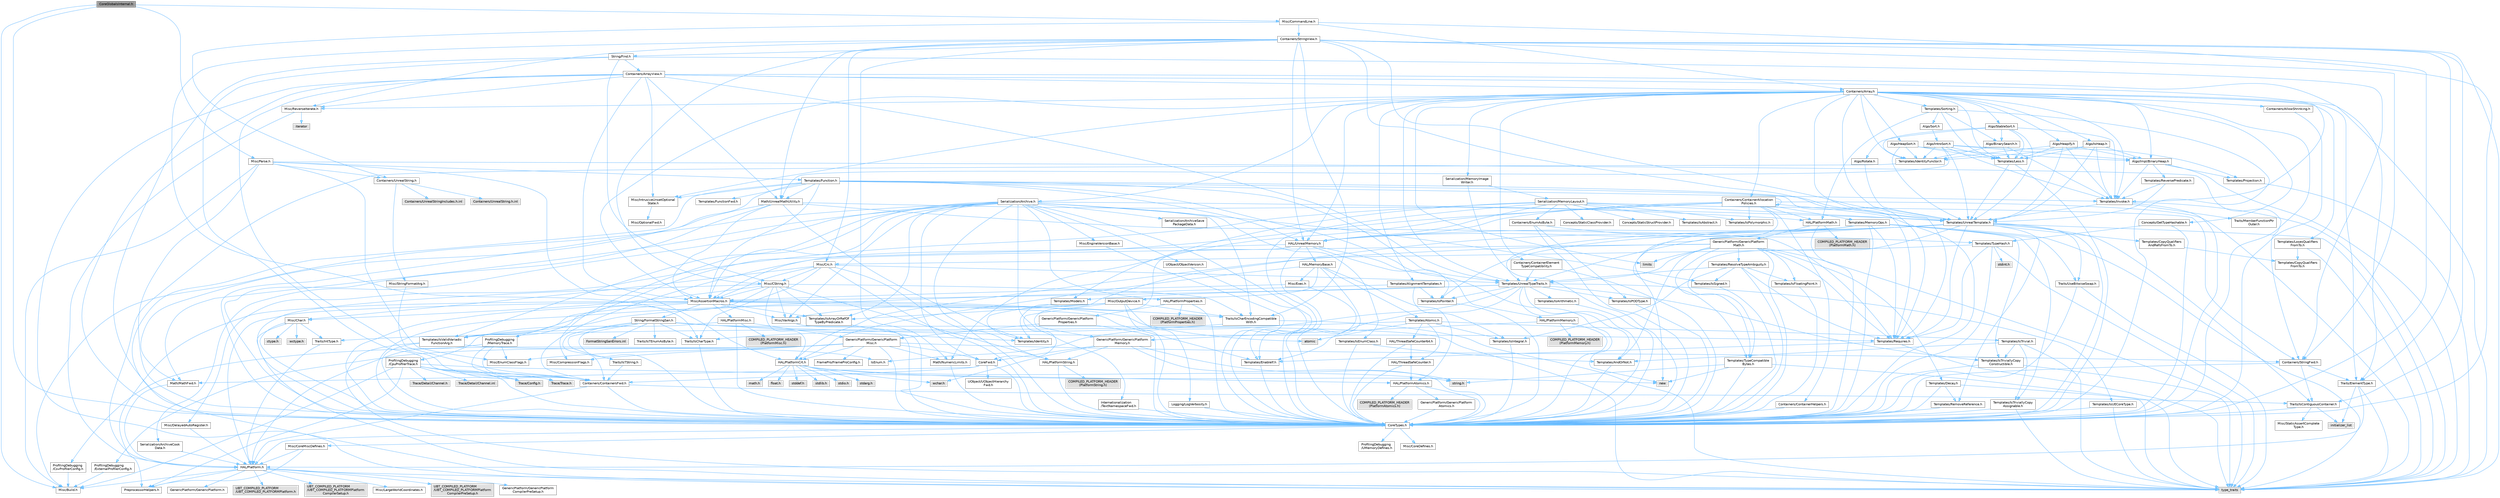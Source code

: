 digraph "CoreGlobalsInternal.h"
{
 // INTERACTIVE_SVG=YES
 // LATEX_PDF_SIZE
  bgcolor="transparent";
  edge [fontname=Helvetica,fontsize=10,labelfontname=Helvetica,labelfontsize=10];
  node [fontname=Helvetica,fontsize=10,shape=box,height=0.2,width=0.4];
  Node1 [id="Node000001",label="CoreGlobalsInternal.h",height=0.2,width=0.4,color="gray40", fillcolor="grey60", style="filled", fontcolor="black",tooltip=" "];
  Node1 -> Node2 [id="edge1_Node000001_Node000002",color="steelblue1",style="solid",tooltip=" "];
  Node2 [id="Node000002",label="CoreTypes.h",height=0.2,width=0.4,color="grey40", fillcolor="white", style="filled",URL="$dc/dec/CoreTypes_8h.html",tooltip=" "];
  Node2 -> Node3 [id="edge2_Node000002_Node000003",color="steelblue1",style="solid",tooltip=" "];
  Node3 [id="Node000003",label="HAL/Platform.h",height=0.2,width=0.4,color="grey40", fillcolor="white", style="filled",URL="$d9/dd0/Platform_8h.html",tooltip=" "];
  Node3 -> Node4 [id="edge3_Node000003_Node000004",color="steelblue1",style="solid",tooltip=" "];
  Node4 [id="Node000004",label="Misc/Build.h",height=0.2,width=0.4,color="grey40", fillcolor="white", style="filled",URL="$d3/dbb/Build_8h.html",tooltip=" "];
  Node3 -> Node5 [id="edge4_Node000003_Node000005",color="steelblue1",style="solid",tooltip=" "];
  Node5 [id="Node000005",label="Misc/LargeWorldCoordinates.h",height=0.2,width=0.4,color="grey40", fillcolor="white", style="filled",URL="$d2/dcb/LargeWorldCoordinates_8h.html",tooltip=" "];
  Node3 -> Node6 [id="edge5_Node000003_Node000006",color="steelblue1",style="solid",tooltip=" "];
  Node6 [id="Node000006",label="type_traits",height=0.2,width=0.4,color="grey60", fillcolor="#E0E0E0", style="filled",tooltip=" "];
  Node3 -> Node7 [id="edge6_Node000003_Node000007",color="steelblue1",style="solid",tooltip=" "];
  Node7 [id="Node000007",label="PreprocessorHelpers.h",height=0.2,width=0.4,color="grey40", fillcolor="white", style="filled",URL="$db/ddb/PreprocessorHelpers_8h.html",tooltip=" "];
  Node3 -> Node8 [id="edge7_Node000003_Node000008",color="steelblue1",style="solid",tooltip=" "];
  Node8 [id="Node000008",label="UBT_COMPILED_PLATFORM\l/UBT_COMPILED_PLATFORMPlatform\lCompilerPreSetup.h",height=0.2,width=0.4,color="grey60", fillcolor="#E0E0E0", style="filled",tooltip=" "];
  Node3 -> Node9 [id="edge8_Node000003_Node000009",color="steelblue1",style="solid",tooltip=" "];
  Node9 [id="Node000009",label="GenericPlatform/GenericPlatform\lCompilerPreSetup.h",height=0.2,width=0.4,color="grey40", fillcolor="white", style="filled",URL="$d9/dc8/GenericPlatformCompilerPreSetup_8h.html",tooltip=" "];
  Node3 -> Node10 [id="edge9_Node000003_Node000010",color="steelblue1",style="solid",tooltip=" "];
  Node10 [id="Node000010",label="GenericPlatform/GenericPlatform.h",height=0.2,width=0.4,color="grey40", fillcolor="white", style="filled",URL="$d6/d84/GenericPlatform_8h.html",tooltip=" "];
  Node3 -> Node11 [id="edge10_Node000003_Node000011",color="steelblue1",style="solid",tooltip=" "];
  Node11 [id="Node000011",label="UBT_COMPILED_PLATFORM\l/UBT_COMPILED_PLATFORMPlatform.h",height=0.2,width=0.4,color="grey60", fillcolor="#E0E0E0", style="filled",tooltip=" "];
  Node3 -> Node12 [id="edge11_Node000003_Node000012",color="steelblue1",style="solid",tooltip=" "];
  Node12 [id="Node000012",label="UBT_COMPILED_PLATFORM\l/UBT_COMPILED_PLATFORMPlatform\lCompilerSetup.h",height=0.2,width=0.4,color="grey60", fillcolor="#E0E0E0", style="filled",tooltip=" "];
  Node2 -> Node13 [id="edge12_Node000002_Node000013",color="steelblue1",style="solid",tooltip=" "];
  Node13 [id="Node000013",label="ProfilingDebugging\l/UMemoryDefines.h",height=0.2,width=0.4,color="grey40", fillcolor="white", style="filled",URL="$d2/da2/UMemoryDefines_8h.html",tooltip=" "];
  Node2 -> Node14 [id="edge13_Node000002_Node000014",color="steelblue1",style="solid",tooltip=" "];
  Node14 [id="Node000014",label="Misc/CoreMiscDefines.h",height=0.2,width=0.4,color="grey40", fillcolor="white", style="filled",URL="$da/d38/CoreMiscDefines_8h.html",tooltip=" "];
  Node14 -> Node3 [id="edge14_Node000014_Node000003",color="steelblue1",style="solid",tooltip=" "];
  Node14 -> Node7 [id="edge15_Node000014_Node000007",color="steelblue1",style="solid",tooltip=" "];
  Node2 -> Node15 [id="edge16_Node000002_Node000015",color="steelblue1",style="solid",tooltip=" "];
  Node15 [id="Node000015",label="Misc/CoreDefines.h",height=0.2,width=0.4,color="grey40", fillcolor="white", style="filled",URL="$d3/dd2/CoreDefines_8h.html",tooltip=" "];
  Node1 -> Node4 [id="edge17_Node000001_Node000004",color="steelblue1",style="solid",tooltip=" "];
  Node1 -> Node16 [id="edge18_Node000001_Node000016",color="steelblue1",style="solid",tooltip=" "];
  Node16 [id="Node000016",label="Misc/Parse.h",height=0.2,width=0.4,color="grey40", fillcolor="white", style="filled",URL="$dc/d71/Parse_8h.html",tooltip=" "];
  Node16 -> Node17 [id="edge19_Node000016_Node000017",color="steelblue1",style="solid",tooltip=" "];
  Node17 [id="Node000017",label="Containers/StringFwd.h",height=0.2,width=0.4,color="grey40", fillcolor="white", style="filled",URL="$df/d37/StringFwd_8h.html",tooltip=" "];
  Node17 -> Node2 [id="edge20_Node000017_Node000002",color="steelblue1",style="solid",tooltip=" "];
  Node17 -> Node18 [id="edge21_Node000017_Node000018",color="steelblue1",style="solid",tooltip=" "];
  Node18 [id="Node000018",label="Traits/ElementType.h",height=0.2,width=0.4,color="grey40", fillcolor="white", style="filled",URL="$d5/d4f/ElementType_8h.html",tooltip=" "];
  Node18 -> Node3 [id="edge22_Node000018_Node000003",color="steelblue1",style="solid",tooltip=" "];
  Node18 -> Node19 [id="edge23_Node000018_Node000019",color="steelblue1",style="solid",tooltip=" "];
  Node19 [id="Node000019",label="initializer_list",height=0.2,width=0.4,color="grey60", fillcolor="#E0E0E0", style="filled",tooltip=" "];
  Node18 -> Node6 [id="edge24_Node000018_Node000006",color="steelblue1",style="solid",tooltip=" "];
  Node17 -> Node20 [id="edge25_Node000017_Node000020",color="steelblue1",style="solid",tooltip=" "];
  Node20 [id="Node000020",label="Traits/IsContiguousContainer.h",height=0.2,width=0.4,color="grey40", fillcolor="white", style="filled",URL="$d5/d3c/IsContiguousContainer_8h.html",tooltip=" "];
  Node20 -> Node2 [id="edge26_Node000020_Node000002",color="steelblue1",style="solid",tooltip=" "];
  Node20 -> Node21 [id="edge27_Node000020_Node000021",color="steelblue1",style="solid",tooltip=" "];
  Node21 [id="Node000021",label="Misc/StaticAssertComplete\lType.h",height=0.2,width=0.4,color="grey40", fillcolor="white", style="filled",URL="$d5/d4e/StaticAssertCompleteType_8h.html",tooltip=" "];
  Node20 -> Node19 [id="edge28_Node000020_Node000019",color="steelblue1",style="solid",tooltip=" "];
  Node16 -> Node22 [id="edge29_Node000016_Node000022",color="steelblue1",style="solid",tooltip=" "];
  Node22 [id="Node000022",label="Containers/UnrealString.h",height=0.2,width=0.4,color="grey40", fillcolor="white", style="filled",URL="$d5/dba/UnrealString_8h.html",tooltip=" "];
  Node22 -> Node23 [id="edge30_Node000022_Node000023",color="steelblue1",style="solid",tooltip=" "];
  Node23 [id="Node000023",label="Containers/UnrealStringIncludes.h.inl",height=0.2,width=0.4,color="grey60", fillcolor="#E0E0E0", style="filled",tooltip=" "];
  Node22 -> Node24 [id="edge31_Node000022_Node000024",color="steelblue1",style="solid",tooltip=" "];
  Node24 [id="Node000024",label="Containers/UnrealString.h.inl",height=0.2,width=0.4,color="grey60", fillcolor="#E0E0E0", style="filled",tooltip=" "];
  Node22 -> Node25 [id="edge32_Node000022_Node000025",color="steelblue1",style="solid",tooltip=" "];
  Node25 [id="Node000025",label="Misc/StringFormatArg.h",height=0.2,width=0.4,color="grey40", fillcolor="white", style="filled",URL="$d2/d16/StringFormatArg_8h.html",tooltip=" "];
  Node25 -> Node26 [id="edge33_Node000025_Node000026",color="steelblue1",style="solid",tooltip=" "];
  Node26 [id="Node000026",label="Containers/ContainersFwd.h",height=0.2,width=0.4,color="grey40", fillcolor="white", style="filled",URL="$d4/d0a/ContainersFwd_8h.html",tooltip=" "];
  Node26 -> Node3 [id="edge34_Node000026_Node000003",color="steelblue1",style="solid",tooltip=" "];
  Node26 -> Node2 [id="edge35_Node000026_Node000002",color="steelblue1",style="solid",tooltip=" "];
  Node26 -> Node20 [id="edge36_Node000026_Node000020",color="steelblue1",style="solid",tooltip=" "];
  Node16 -> Node2 [id="edge37_Node000016_Node000002",color="steelblue1",style="solid",tooltip=" "];
  Node16 -> Node27 [id="edge38_Node000016_Node000027",color="steelblue1",style="solid",tooltip=" "];
  Node27 [id="Node000027",label="HAL/PlatformCrt.h",height=0.2,width=0.4,color="grey40", fillcolor="white", style="filled",URL="$d8/d75/PlatformCrt_8h.html",tooltip=" "];
  Node27 -> Node28 [id="edge39_Node000027_Node000028",color="steelblue1",style="solid",tooltip=" "];
  Node28 [id="Node000028",label="new",height=0.2,width=0.4,color="grey60", fillcolor="#E0E0E0", style="filled",tooltip=" "];
  Node27 -> Node29 [id="edge40_Node000027_Node000029",color="steelblue1",style="solid",tooltip=" "];
  Node29 [id="Node000029",label="wchar.h",height=0.2,width=0.4,color="grey60", fillcolor="#E0E0E0", style="filled",tooltip=" "];
  Node27 -> Node30 [id="edge41_Node000027_Node000030",color="steelblue1",style="solid",tooltip=" "];
  Node30 [id="Node000030",label="stddef.h",height=0.2,width=0.4,color="grey60", fillcolor="#E0E0E0", style="filled",tooltip=" "];
  Node27 -> Node31 [id="edge42_Node000027_Node000031",color="steelblue1",style="solid",tooltip=" "];
  Node31 [id="Node000031",label="stdlib.h",height=0.2,width=0.4,color="grey60", fillcolor="#E0E0E0", style="filled",tooltip=" "];
  Node27 -> Node32 [id="edge43_Node000027_Node000032",color="steelblue1",style="solid",tooltip=" "];
  Node32 [id="Node000032",label="stdio.h",height=0.2,width=0.4,color="grey60", fillcolor="#E0E0E0", style="filled",tooltip=" "];
  Node27 -> Node33 [id="edge44_Node000027_Node000033",color="steelblue1",style="solid",tooltip=" "];
  Node33 [id="Node000033",label="stdarg.h",height=0.2,width=0.4,color="grey60", fillcolor="#E0E0E0", style="filled",tooltip=" "];
  Node27 -> Node34 [id="edge45_Node000027_Node000034",color="steelblue1",style="solid",tooltip=" "];
  Node34 [id="Node000034",label="math.h",height=0.2,width=0.4,color="grey60", fillcolor="#E0E0E0", style="filled",tooltip=" "];
  Node27 -> Node35 [id="edge46_Node000027_Node000035",color="steelblue1",style="solid",tooltip=" "];
  Node35 [id="Node000035",label="float.h",height=0.2,width=0.4,color="grey60", fillcolor="#E0E0E0", style="filled",tooltip=" "];
  Node27 -> Node36 [id="edge47_Node000027_Node000036",color="steelblue1",style="solid",tooltip=" "];
  Node36 [id="Node000036",label="string.h",height=0.2,width=0.4,color="grey60", fillcolor="#E0E0E0", style="filled",tooltip=" "];
  Node16 -> Node4 [id="edge48_Node000016_Node000004",color="steelblue1",style="solid",tooltip=" "];
  Node16 -> Node37 [id="edge49_Node000016_Node000037",color="steelblue1",style="solid",tooltip=" "];
  Node37 [id="Node000037",label="Misc/EnumClassFlags.h",height=0.2,width=0.4,color="grey40", fillcolor="white", style="filled",URL="$d8/de7/EnumClassFlags_8h.html",tooltip=" "];
  Node16 -> Node38 [id="edge50_Node000016_Node000038",color="steelblue1",style="solid",tooltip=" "];
  Node38 [id="Node000038",label="Templates/Function.h",height=0.2,width=0.4,color="grey40", fillcolor="white", style="filled",URL="$df/df5/Function_8h.html",tooltip=" "];
  Node38 -> Node2 [id="edge51_Node000038_Node000002",color="steelblue1",style="solid",tooltip=" "];
  Node38 -> Node39 [id="edge52_Node000038_Node000039",color="steelblue1",style="solid",tooltip=" "];
  Node39 [id="Node000039",label="Misc/AssertionMacros.h",height=0.2,width=0.4,color="grey40", fillcolor="white", style="filled",URL="$d0/dfa/AssertionMacros_8h.html",tooltip=" "];
  Node39 -> Node2 [id="edge53_Node000039_Node000002",color="steelblue1",style="solid",tooltip=" "];
  Node39 -> Node3 [id="edge54_Node000039_Node000003",color="steelblue1",style="solid",tooltip=" "];
  Node39 -> Node40 [id="edge55_Node000039_Node000040",color="steelblue1",style="solid",tooltip=" "];
  Node40 [id="Node000040",label="HAL/PlatformMisc.h",height=0.2,width=0.4,color="grey40", fillcolor="white", style="filled",URL="$d0/df5/PlatformMisc_8h.html",tooltip=" "];
  Node40 -> Node2 [id="edge56_Node000040_Node000002",color="steelblue1",style="solid",tooltip=" "];
  Node40 -> Node41 [id="edge57_Node000040_Node000041",color="steelblue1",style="solid",tooltip=" "];
  Node41 [id="Node000041",label="GenericPlatform/GenericPlatform\lMisc.h",height=0.2,width=0.4,color="grey40", fillcolor="white", style="filled",URL="$db/d9a/GenericPlatformMisc_8h.html",tooltip=" "];
  Node41 -> Node17 [id="edge58_Node000041_Node000017",color="steelblue1",style="solid",tooltip=" "];
  Node41 -> Node42 [id="edge59_Node000041_Node000042",color="steelblue1",style="solid",tooltip=" "];
  Node42 [id="Node000042",label="CoreFwd.h",height=0.2,width=0.4,color="grey40", fillcolor="white", style="filled",URL="$d1/d1e/CoreFwd_8h.html",tooltip=" "];
  Node42 -> Node2 [id="edge60_Node000042_Node000002",color="steelblue1",style="solid",tooltip=" "];
  Node42 -> Node26 [id="edge61_Node000042_Node000026",color="steelblue1",style="solid",tooltip=" "];
  Node42 -> Node43 [id="edge62_Node000042_Node000043",color="steelblue1",style="solid",tooltip=" "];
  Node43 [id="Node000043",label="Math/MathFwd.h",height=0.2,width=0.4,color="grey40", fillcolor="white", style="filled",URL="$d2/d10/MathFwd_8h.html",tooltip=" "];
  Node43 -> Node3 [id="edge63_Node000043_Node000003",color="steelblue1",style="solid",tooltip=" "];
  Node42 -> Node44 [id="edge64_Node000042_Node000044",color="steelblue1",style="solid",tooltip=" "];
  Node44 [id="Node000044",label="UObject/UObjectHierarchy\lFwd.h",height=0.2,width=0.4,color="grey40", fillcolor="white", style="filled",URL="$d3/d13/UObjectHierarchyFwd_8h.html",tooltip=" "];
  Node41 -> Node2 [id="edge65_Node000041_Node000002",color="steelblue1",style="solid",tooltip=" "];
  Node41 -> Node45 [id="edge66_Node000041_Node000045",color="steelblue1",style="solid",tooltip=" "];
  Node45 [id="Node000045",label="FramePro/FrameProConfig.h",height=0.2,width=0.4,color="grey40", fillcolor="white", style="filled",URL="$d7/d90/FrameProConfig_8h.html",tooltip=" "];
  Node41 -> Node27 [id="edge67_Node000041_Node000027",color="steelblue1",style="solid",tooltip=" "];
  Node41 -> Node46 [id="edge68_Node000041_Node000046",color="steelblue1",style="solid",tooltip=" "];
  Node46 [id="Node000046",label="Math/NumericLimits.h",height=0.2,width=0.4,color="grey40", fillcolor="white", style="filled",URL="$df/d1b/NumericLimits_8h.html",tooltip=" "];
  Node46 -> Node2 [id="edge69_Node000046_Node000002",color="steelblue1",style="solid",tooltip=" "];
  Node41 -> Node47 [id="edge70_Node000041_Node000047",color="steelblue1",style="solid",tooltip=" "];
  Node47 [id="Node000047",label="Misc/CompressionFlags.h",height=0.2,width=0.4,color="grey40", fillcolor="white", style="filled",URL="$d9/d76/CompressionFlags_8h.html",tooltip=" "];
  Node41 -> Node37 [id="edge71_Node000041_Node000037",color="steelblue1",style="solid",tooltip=" "];
  Node41 -> Node48 [id="edge72_Node000041_Node000048",color="steelblue1",style="solid",tooltip=" "];
  Node48 [id="Node000048",label="ProfilingDebugging\l/CsvProfilerConfig.h",height=0.2,width=0.4,color="grey40", fillcolor="white", style="filled",URL="$d3/d88/CsvProfilerConfig_8h.html",tooltip=" "];
  Node48 -> Node4 [id="edge73_Node000048_Node000004",color="steelblue1",style="solid",tooltip=" "];
  Node41 -> Node49 [id="edge74_Node000041_Node000049",color="steelblue1",style="solid",tooltip=" "];
  Node49 [id="Node000049",label="ProfilingDebugging\l/ExternalProfilerConfig.h",height=0.2,width=0.4,color="grey40", fillcolor="white", style="filled",URL="$d3/dbb/ExternalProfilerConfig_8h.html",tooltip=" "];
  Node49 -> Node4 [id="edge75_Node000049_Node000004",color="steelblue1",style="solid",tooltip=" "];
  Node40 -> Node50 [id="edge76_Node000040_Node000050",color="steelblue1",style="solid",tooltip=" "];
  Node50 [id="Node000050",label="COMPILED_PLATFORM_HEADER\l(PlatformMisc.h)",height=0.2,width=0.4,color="grey60", fillcolor="#E0E0E0", style="filled",tooltip=" "];
  Node40 -> Node51 [id="edge77_Node000040_Node000051",color="steelblue1",style="solid",tooltip=" "];
  Node51 [id="Node000051",label="ProfilingDebugging\l/CpuProfilerTrace.h",height=0.2,width=0.4,color="grey40", fillcolor="white", style="filled",URL="$da/dcb/CpuProfilerTrace_8h.html",tooltip=" "];
  Node51 -> Node2 [id="edge78_Node000051_Node000002",color="steelblue1",style="solid",tooltip=" "];
  Node51 -> Node26 [id="edge79_Node000051_Node000026",color="steelblue1",style="solid",tooltip=" "];
  Node51 -> Node52 [id="edge80_Node000051_Node000052",color="steelblue1",style="solid",tooltip=" "];
  Node52 [id="Node000052",label="HAL/PlatformAtomics.h",height=0.2,width=0.4,color="grey40", fillcolor="white", style="filled",URL="$d3/d36/PlatformAtomics_8h.html",tooltip=" "];
  Node52 -> Node2 [id="edge81_Node000052_Node000002",color="steelblue1",style="solid",tooltip=" "];
  Node52 -> Node53 [id="edge82_Node000052_Node000053",color="steelblue1",style="solid",tooltip=" "];
  Node53 [id="Node000053",label="GenericPlatform/GenericPlatform\lAtomics.h",height=0.2,width=0.4,color="grey40", fillcolor="white", style="filled",URL="$da/d72/GenericPlatformAtomics_8h.html",tooltip=" "];
  Node53 -> Node2 [id="edge83_Node000053_Node000002",color="steelblue1",style="solid",tooltip=" "];
  Node52 -> Node54 [id="edge84_Node000052_Node000054",color="steelblue1",style="solid",tooltip=" "];
  Node54 [id="Node000054",label="COMPILED_PLATFORM_HEADER\l(PlatformAtomics.h)",height=0.2,width=0.4,color="grey60", fillcolor="#E0E0E0", style="filled",tooltip=" "];
  Node51 -> Node7 [id="edge85_Node000051_Node000007",color="steelblue1",style="solid",tooltip=" "];
  Node51 -> Node4 [id="edge86_Node000051_Node000004",color="steelblue1",style="solid",tooltip=" "];
  Node51 -> Node55 [id="edge87_Node000051_Node000055",color="steelblue1",style="solid",tooltip=" "];
  Node55 [id="Node000055",label="Trace/Config.h",height=0.2,width=0.4,color="grey60", fillcolor="#E0E0E0", style="filled",tooltip=" "];
  Node51 -> Node56 [id="edge88_Node000051_Node000056",color="steelblue1",style="solid",tooltip=" "];
  Node56 [id="Node000056",label="Trace/Detail/Channel.h",height=0.2,width=0.4,color="grey60", fillcolor="#E0E0E0", style="filled",tooltip=" "];
  Node51 -> Node57 [id="edge89_Node000051_Node000057",color="steelblue1",style="solid",tooltip=" "];
  Node57 [id="Node000057",label="Trace/Detail/Channel.inl",height=0.2,width=0.4,color="grey60", fillcolor="#E0E0E0", style="filled",tooltip=" "];
  Node51 -> Node58 [id="edge90_Node000051_Node000058",color="steelblue1",style="solid",tooltip=" "];
  Node58 [id="Node000058",label="Trace/Trace.h",height=0.2,width=0.4,color="grey60", fillcolor="#E0E0E0", style="filled",tooltip=" "];
  Node39 -> Node7 [id="edge91_Node000039_Node000007",color="steelblue1",style="solid",tooltip=" "];
  Node39 -> Node59 [id="edge92_Node000039_Node000059",color="steelblue1",style="solid",tooltip=" "];
  Node59 [id="Node000059",label="Templates/EnableIf.h",height=0.2,width=0.4,color="grey40", fillcolor="white", style="filled",URL="$d7/d60/EnableIf_8h.html",tooltip=" "];
  Node59 -> Node2 [id="edge93_Node000059_Node000002",color="steelblue1",style="solid",tooltip=" "];
  Node39 -> Node60 [id="edge94_Node000039_Node000060",color="steelblue1",style="solid",tooltip=" "];
  Node60 [id="Node000060",label="Templates/IsArrayOrRefOf\lTypeByPredicate.h",height=0.2,width=0.4,color="grey40", fillcolor="white", style="filled",URL="$d6/da1/IsArrayOrRefOfTypeByPredicate_8h.html",tooltip=" "];
  Node60 -> Node2 [id="edge95_Node000060_Node000002",color="steelblue1",style="solid",tooltip=" "];
  Node39 -> Node61 [id="edge96_Node000039_Node000061",color="steelblue1",style="solid",tooltip=" "];
  Node61 [id="Node000061",label="Templates/IsValidVariadic\lFunctionArg.h",height=0.2,width=0.4,color="grey40", fillcolor="white", style="filled",URL="$d0/dc8/IsValidVariadicFunctionArg_8h.html",tooltip=" "];
  Node61 -> Node2 [id="edge97_Node000061_Node000002",color="steelblue1",style="solid",tooltip=" "];
  Node61 -> Node62 [id="edge98_Node000061_Node000062",color="steelblue1",style="solid",tooltip=" "];
  Node62 [id="Node000062",label="IsEnum.h",height=0.2,width=0.4,color="grey40", fillcolor="white", style="filled",URL="$d4/de5/IsEnum_8h.html",tooltip=" "];
  Node61 -> Node6 [id="edge99_Node000061_Node000006",color="steelblue1",style="solid",tooltip=" "];
  Node39 -> Node63 [id="edge100_Node000039_Node000063",color="steelblue1",style="solid",tooltip=" "];
  Node63 [id="Node000063",label="Traits/IsCharEncodingCompatible\lWith.h",height=0.2,width=0.4,color="grey40", fillcolor="white", style="filled",URL="$df/dd1/IsCharEncodingCompatibleWith_8h.html",tooltip=" "];
  Node63 -> Node6 [id="edge101_Node000063_Node000006",color="steelblue1",style="solid",tooltip=" "];
  Node63 -> Node64 [id="edge102_Node000063_Node000064",color="steelblue1",style="solid",tooltip=" "];
  Node64 [id="Node000064",label="Traits/IsCharType.h",height=0.2,width=0.4,color="grey40", fillcolor="white", style="filled",URL="$db/d51/IsCharType_8h.html",tooltip=" "];
  Node64 -> Node2 [id="edge103_Node000064_Node000002",color="steelblue1",style="solid",tooltip=" "];
  Node39 -> Node65 [id="edge104_Node000039_Node000065",color="steelblue1",style="solid",tooltip=" "];
  Node65 [id="Node000065",label="Misc/VarArgs.h",height=0.2,width=0.4,color="grey40", fillcolor="white", style="filled",URL="$d5/d6f/VarArgs_8h.html",tooltip=" "];
  Node65 -> Node2 [id="edge105_Node000065_Node000002",color="steelblue1",style="solid",tooltip=" "];
  Node39 -> Node66 [id="edge106_Node000039_Node000066",color="steelblue1",style="solid",tooltip=" "];
  Node66 [id="Node000066",label="String/FormatStringSan.h",height=0.2,width=0.4,color="grey40", fillcolor="white", style="filled",URL="$d3/d8b/FormatStringSan_8h.html",tooltip=" "];
  Node66 -> Node6 [id="edge107_Node000066_Node000006",color="steelblue1",style="solid",tooltip=" "];
  Node66 -> Node2 [id="edge108_Node000066_Node000002",color="steelblue1",style="solid",tooltip=" "];
  Node66 -> Node67 [id="edge109_Node000066_Node000067",color="steelblue1",style="solid",tooltip=" "];
  Node67 [id="Node000067",label="Templates/Requires.h",height=0.2,width=0.4,color="grey40", fillcolor="white", style="filled",URL="$dc/d96/Requires_8h.html",tooltip=" "];
  Node67 -> Node59 [id="edge110_Node000067_Node000059",color="steelblue1",style="solid",tooltip=" "];
  Node67 -> Node6 [id="edge111_Node000067_Node000006",color="steelblue1",style="solid",tooltip=" "];
  Node66 -> Node68 [id="edge112_Node000066_Node000068",color="steelblue1",style="solid",tooltip=" "];
  Node68 [id="Node000068",label="Templates/Identity.h",height=0.2,width=0.4,color="grey40", fillcolor="white", style="filled",URL="$d0/dd5/Identity_8h.html",tooltip=" "];
  Node66 -> Node61 [id="edge113_Node000066_Node000061",color="steelblue1",style="solid",tooltip=" "];
  Node66 -> Node64 [id="edge114_Node000066_Node000064",color="steelblue1",style="solid",tooltip=" "];
  Node66 -> Node69 [id="edge115_Node000066_Node000069",color="steelblue1",style="solid",tooltip=" "];
  Node69 [id="Node000069",label="Traits/IsTEnumAsByte.h",height=0.2,width=0.4,color="grey40", fillcolor="white", style="filled",URL="$d1/de6/IsTEnumAsByte_8h.html",tooltip=" "];
  Node66 -> Node70 [id="edge116_Node000066_Node000070",color="steelblue1",style="solid",tooltip=" "];
  Node70 [id="Node000070",label="Traits/IsTString.h",height=0.2,width=0.4,color="grey40", fillcolor="white", style="filled",URL="$d0/df8/IsTString_8h.html",tooltip=" "];
  Node70 -> Node26 [id="edge117_Node000070_Node000026",color="steelblue1",style="solid",tooltip=" "];
  Node66 -> Node26 [id="edge118_Node000066_Node000026",color="steelblue1",style="solid",tooltip=" "];
  Node66 -> Node71 [id="edge119_Node000066_Node000071",color="steelblue1",style="solid",tooltip=" "];
  Node71 [id="Node000071",label="FormatStringSanErrors.inl",height=0.2,width=0.4,color="grey60", fillcolor="#E0E0E0", style="filled",tooltip=" "];
  Node39 -> Node72 [id="edge120_Node000039_Node000072",color="steelblue1",style="solid",tooltip=" "];
  Node72 [id="Node000072",label="atomic",height=0.2,width=0.4,color="grey60", fillcolor="#E0E0E0", style="filled",tooltip=" "];
  Node38 -> Node73 [id="edge121_Node000038_Node000073",color="steelblue1",style="solid",tooltip=" "];
  Node73 [id="Node000073",label="Misc/IntrusiveUnsetOptional\lState.h",height=0.2,width=0.4,color="grey40", fillcolor="white", style="filled",URL="$d2/d0a/IntrusiveUnsetOptionalState_8h.html",tooltip=" "];
  Node73 -> Node74 [id="edge122_Node000073_Node000074",color="steelblue1",style="solid",tooltip=" "];
  Node74 [id="Node000074",label="Misc/OptionalFwd.h",height=0.2,width=0.4,color="grey40", fillcolor="white", style="filled",URL="$dc/d50/OptionalFwd_8h.html",tooltip=" "];
  Node38 -> Node75 [id="edge123_Node000038_Node000075",color="steelblue1",style="solid",tooltip=" "];
  Node75 [id="Node000075",label="HAL/UnrealMemory.h",height=0.2,width=0.4,color="grey40", fillcolor="white", style="filled",URL="$d9/d96/UnrealMemory_8h.html",tooltip=" "];
  Node75 -> Node2 [id="edge124_Node000075_Node000002",color="steelblue1",style="solid",tooltip=" "];
  Node75 -> Node76 [id="edge125_Node000075_Node000076",color="steelblue1",style="solid",tooltip=" "];
  Node76 [id="Node000076",label="GenericPlatform/GenericPlatform\lMemory.h",height=0.2,width=0.4,color="grey40", fillcolor="white", style="filled",URL="$dd/d22/GenericPlatformMemory_8h.html",tooltip=" "];
  Node76 -> Node42 [id="edge126_Node000076_Node000042",color="steelblue1",style="solid",tooltip=" "];
  Node76 -> Node2 [id="edge127_Node000076_Node000002",color="steelblue1",style="solid",tooltip=" "];
  Node76 -> Node77 [id="edge128_Node000076_Node000077",color="steelblue1",style="solid",tooltip=" "];
  Node77 [id="Node000077",label="HAL/PlatformString.h",height=0.2,width=0.4,color="grey40", fillcolor="white", style="filled",URL="$db/db5/PlatformString_8h.html",tooltip=" "];
  Node77 -> Node2 [id="edge129_Node000077_Node000002",color="steelblue1",style="solid",tooltip=" "];
  Node77 -> Node78 [id="edge130_Node000077_Node000078",color="steelblue1",style="solid",tooltip=" "];
  Node78 [id="Node000078",label="COMPILED_PLATFORM_HEADER\l(PlatformString.h)",height=0.2,width=0.4,color="grey60", fillcolor="#E0E0E0", style="filled",tooltip=" "];
  Node76 -> Node36 [id="edge131_Node000076_Node000036",color="steelblue1",style="solid",tooltip=" "];
  Node76 -> Node29 [id="edge132_Node000076_Node000029",color="steelblue1",style="solid",tooltip=" "];
  Node75 -> Node79 [id="edge133_Node000075_Node000079",color="steelblue1",style="solid",tooltip=" "];
  Node79 [id="Node000079",label="HAL/MemoryBase.h",height=0.2,width=0.4,color="grey40", fillcolor="white", style="filled",URL="$d6/d9f/MemoryBase_8h.html",tooltip=" "];
  Node79 -> Node2 [id="edge134_Node000079_Node000002",color="steelblue1",style="solid",tooltip=" "];
  Node79 -> Node52 [id="edge135_Node000079_Node000052",color="steelblue1",style="solid",tooltip=" "];
  Node79 -> Node27 [id="edge136_Node000079_Node000027",color="steelblue1",style="solid",tooltip=" "];
  Node79 -> Node80 [id="edge137_Node000079_Node000080",color="steelblue1",style="solid",tooltip=" "];
  Node80 [id="Node000080",label="Misc/Exec.h",height=0.2,width=0.4,color="grey40", fillcolor="white", style="filled",URL="$de/ddb/Exec_8h.html",tooltip=" "];
  Node80 -> Node2 [id="edge138_Node000080_Node000002",color="steelblue1",style="solid",tooltip=" "];
  Node80 -> Node39 [id="edge139_Node000080_Node000039",color="steelblue1",style="solid",tooltip=" "];
  Node79 -> Node81 [id="edge140_Node000079_Node000081",color="steelblue1",style="solid",tooltip=" "];
  Node81 [id="Node000081",label="Misc/OutputDevice.h",height=0.2,width=0.4,color="grey40", fillcolor="white", style="filled",URL="$d7/d32/OutputDevice_8h.html",tooltip=" "];
  Node81 -> Node42 [id="edge141_Node000081_Node000042",color="steelblue1",style="solid",tooltip=" "];
  Node81 -> Node2 [id="edge142_Node000081_Node000002",color="steelblue1",style="solid",tooltip=" "];
  Node81 -> Node82 [id="edge143_Node000081_Node000082",color="steelblue1",style="solid",tooltip=" "];
  Node82 [id="Node000082",label="Logging/LogVerbosity.h",height=0.2,width=0.4,color="grey40", fillcolor="white", style="filled",URL="$d2/d8f/LogVerbosity_8h.html",tooltip=" "];
  Node82 -> Node2 [id="edge144_Node000082_Node000002",color="steelblue1",style="solid",tooltip=" "];
  Node81 -> Node65 [id="edge145_Node000081_Node000065",color="steelblue1",style="solid",tooltip=" "];
  Node81 -> Node60 [id="edge146_Node000081_Node000060",color="steelblue1",style="solid",tooltip=" "];
  Node81 -> Node61 [id="edge147_Node000081_Node000061",color="steelblue1",style="solid",tooltip=" "];
  Node81 -> Node63 [id="edge148_Node000081_Node000063",color="steelblue1",style="solid",tooltip=" "];
  Node79 -> Node83 [id="edge149_Node000079_Node000083",color="steelblue1",style="solid",tooltip=" "];
  Node83 [id="Node000083",label="Templates/Atomic.h",height=0.2,width=0.4,color="grey40", fillcolor="white", style="filled",URL="$d3/d91/Atomic_8h.html",tooltip=" "];
  Node83 -> Node84 [id="edge150_Node000083_Node000084",color="steelblue1",style="solid",tooltip=" "];
  Node84 [id="Node000084",label="HAL/ThreadSafeCounter.h",height=0.2,width=0.4,color="grey40", fillcolor="white", style="filled",URL="$dc/dc9/ThreadSafeCounter_8h.html",tooltip=" "];
  Node84 -> Node2 [id="edge151_Node000084_Node000002",color="steelblue1",style="solid",tooltip=" "];
  Node84 -> Node52 [id="edge152_Node000084_Node000052",color="steelblue1",style="solid",tooltip=" "];
  Node83 -> Node85 [id="edge153_Node000083_Node000085",color="steelblue1",style="solid",tooltip=" "];
  Node85 [id="Node000085",label="HAL/ThreadSafeCounter64.h",height=0.2,width=0.4,color="grey40", fillcolor="white", style="filled",URL="$d0/d12/ThreadSafeCounter64_8h.html",tooltip=" "];
  Node85 -> Node2 [id="edge154_Node000085_Node000002",color="steelblue1",style="solid",tooltip=" "];
  Node85 -> Node84 [id="edge155_Node000085_Node000084",color="steelblue1",style="solid",tooltip=" "];
  Node83 -> Node86 [id="edge156_Node000083_Node000086",color="steelblue1",style="solid",tooltip=" "];
  Node86 [id="Node000086",label="Templates/IsIntegral.h",height=0.2,width=0.4,color="grey40", fillcolor="white", style="filled",URL="$da/d64/IsIntegral_8h.html",tooltip=" "];
  Node86 -> Node2 [id="edge157_Node000086_Node000002",color="steelblue1",style="solid",tooltip=" "];
  Node83 -> Node87 [id="edge158_Node000083_Node000087",color="steelblue1",style="solid",tooltip=" "];
  Node87 [id="Node000087",label="Templates/IsTrivial.h",height=0.2,width=0.4,color="grey40", fillcolor="white", style="filled",URL="$da/d4c/IsTrivial_8h.html",tooltip=" "];
  Node87 -> Node88 [id="edge159_Node000087_Node000088",color="steelblue1",style="solid",tooltip=" "];
  Node88 [id="Node000088",label="Templates/AndOrNot.h",height=0.2,width=0.4,color="grey40", fillcolor="white", style="filled",URL="$db/d0a/AndOrNot_8h.html",tooltip=" "];
  Node88 -> Node2 [id="edge160_Node000088_Node000002",color="steelblue1",style="solid",tooltip=" "];
  Node87 -> Node89 [id="edge161_Node000087_Node000089",color="steelblue1",style="solid",tooltip=" "];
  Node89 [id="Node000089",label="Templates/IsTriviallyCopy\lConstructible.h",height=0.2,width=0.4,color="grey40", fillcolor="white", style="filled",URL="$d3/d78/IsTriviallyCopyConstructible_8h.html",tooltip=" "];
  Node89 -> Node2 [id="edge162_Node000089_Node000002",color="steelblue1",style="solid",tooltip=" "];
  Node89 -> Node6 [id="edge163_Node000089_Node000006",color="steelblue1",style="solid",tooltip=" "];
  Node87 -> Node90 [id="edge164_Node000087_Node000090",color="steelblue1",style="solid",tooltip=" "];
  Node90 [id="Node000090",label="Templates/IsTriviallyCopy\lAssignable.h",height=0.2,width=0.4,color="grey40", fillcolor="white", style="filled",URL="$d2/df2/IsTriviallyCopyAssignable_8h.html",tooltip=" "];
  Node90 -> Node2 [id="edge165_Node000090_Node000002",color="steelblue1",style="solid",tooltip=" "];
  Node90 -> Node6 [id="edge166_Node000090_Node000006",color="steelblue1",style="solid",tooltip=" "];
  Node87 -> Node6 [id="edge167_Node000087_Node000006",color="steelblue1",style="solid",tooltip=" "];
  Node83 -> Node91 [id="edge168_Node000083_Node000091",color="steelblue1",style="solid",tooltip=" "];
  Node91 [id="Node000091",label="Traits/IntType.h",height=0.2,width=0.4,color="grey40", fillcolor="white", style="filled",URL="$d7/deb/IntType_8h.html",tooltip=" "];
  Node91 -> Node3 [id="edge169_Node000091_Node000003",color="steelblue1",style="solid",tooltip=" "];
  Node83 -> Node72 [id="edge170_Node000083_Node000072",color="steelblue1",style="solid",tooltip=" "];
  Node75 -> Node92 [id="edge171_Node000075_Node000092",color="steelblue1",style="solid",tooltip=" "];
  Node92 [id="Node000092",label="HAL/PlatformMemory.h",height=0.2,width=0.4,color="grey40", fillcolor="white", style="filled",URL="$de/d68/PlatformMemory_8h.html",tooltip=" "];
  Node92 -> Node2 [id="edge172_Node000092_Node000002",color="steelblue1",style="solid",tooltip=" "];
  Node92 -> Node76 [id="edge173_Node000092_Node000076",color="steelblue1",style="solid",tooltip=" "];
  Node92 -> Node93 [id="edge174_Node000092_Node000093",color="steelblue1",style="solid",tooltip=" "];
  Node93 [id="Node000093",label="COMPILED_PLATFORM_HEADER\l(PlatformMemory.h)",height=0.2,width=0.4,color="grey60", fillcolor="#E0E0E0", style="filled",tooltip=" "];
  Node75 -> Node94 [id="edge175_Node000075_Node000094",color="steelblue1",style="solid",tooltip=" "];
  Node94 [id="Node000094",label="ProfilingDebugging\l/MemoryTrace.h",height=0.2,width=0.4,color="grey40", fillcolor="white", style="filled",URL="$da/dd7/MemoryTrace_8h.html",tooltip=" "];
  Node94 -> Node3 [id="edge176_Node000094_Node000003",color="steelblue1",style="solid",tooltip=" "];
  Node94 -> Node37 [id="edge177_Node000094_Node000037",color="steelblue1",style="solid",tooltip=" "];
  Node94 -> Node55 [id="edge178_Node000094_Node000055",color="steelblue1",style="solid",tooltip=" "];
  Node94 -> Node58 [id="edge179_Node000094_Node000058",color="steelblue1",style="solid",tooltip=" "];
  Node75 -> Node95 [id="edge180_Node000075_Node000095",color="steelblue1",style="solid",tooltip=" "];
  Node95 [id="Node000095",label="Templates/IsPointer.h",height=0.2,width=0.4,color="grey40", fillcolor="white", style="filled",URL="$d7/d05/IsPointer_8h.html",tooltip=" "];
  Node95 -> Node2 [id="edge181_Node000095_Node000002",color="steelblue1",style="solid",tooltip=" "];
  Node38 -> Node96 [id="edge182_Node000038_Node000096",color="steelblue1",style="solid",tooltip=" "];
  Node96 [id="Node000096",label="Templates/FunctionFwd.h",height=0.2,width=0.4,color="grey40", fillcolor="white", style="filled",URL="$d6/d54/FunctionFwd_8h.html",tooltip=" "];
  Node38 -> Node97 [id="edge183_Node000038_Node000097",color="steelblue1",style="solid",tooltip=" "];
  Node97 [id="Node000097",label="Templates/UnrealTypeTraits.h",height=0.2,width=0.4,color="grey40", fillcolor="white", style="filled",URL="$d2/d2d/UnrealTypeTraits_8h.html",tooltip=" "];
  Node97 -> Node2 [id="edge184_Node000097_Node000002",color="steelblue1",style="solid",tooltip=" "];
  Node97 -> Node95 [id="edge185_Node000097_Node000095",color="steelblue1",style="solid",tooltip=" "];
  Node97 -> Node39 [id="edge186_Node000097_Node000039",color="steelblue1",style="solid",tooltip=" "];
  Node97 -> Node88 [id="edge187_Node000097_Node000088",color="steelblue1",style="solid",tooltip=" "];
  Node97 -> Node59 [id="edge188_Node000097_Node000059",color="steelblue1",style="solid",tooltip=" "];
  Node97 -> Node98 [id="edge189_Node000097_Node000098",color="steelblue1",style="solid",tooltip=" "];
  Node98 [id="Node000098",label="Templates/IsArithmetic.h",height=0.2,width=0.4,color="grey40", fillcolor="white", style="filled",URL="$d2/d5d/IsArithmetic_8h.html",tooltip=" "];
  Node98 -> Node2 [id="edge190_Node000098_Node000002",color="steelblue1",style="solid",tooltip=" "];
  Node97 -> Node62 [id="edge191_Node000097_Node000062",color="steelblue1",style="solid",tooltip=" "];
  Node97 -> Node99 [id="edge192_Node000097_Node000099",color="steelblue1",style="solid",tooltip=" "];
  Node99 [id="Node000099",label="Templates/Models.h",height=0.2,width=0.4,color="grey40", fillcolor="white", style="filled",URL="$d3/d0c/Models_8h.html",tooltip=" "];
  Node99 -> Node68 [id="edge193_Node000099_Node000068",color="steelblue1",style="solid",tooltip=" "];
  Node97 -> Node100 [id="edge194_Node000097_Node000100",color="steelblue1",style="solid",tooltip=" "];
  Node100 [id="Node000100",label="Templates/IsPODType.h",height=0.2,width=0.4,color="grey40", fillcolor="white", style="filled",URL="$d7/db1/IsPODType_8h.html",tooltip=" "];
  Node100 -> Node2 [id="edge195_Node000100_Node000002",color="steelblue1",style="solid",tooltip=" "];
  Node97 -> Node101 [id="edge196_Node000097_Node000101",color="steelblue1",style="solid",tooltip=" "];
  Node101 [id="Node000101",label="Templates/IsUECoreType.h",height=0.2,width=0.4,color="grey40", fillcolor="white", style="filled",URL="$d1/db8/IsUECoreType_8h.html",tooltip=" "];
  Node101 -> Node2 [id="edge197_Node000101_Node000002",color="steelblue1",style="solid",tooltip=" "];
  Node101 -> Node6 [id="edge198_Node000101_Node000006",color="steelblue1",style="solid",tooltip=" "];
  Node97 -> Node89 [id="edge199_Node000097_Node000089",color="steelblue1",style="solid",tooltip=" "];
  Node38 -> Node102 [id="edge200_Node000038_Node000102",color="steelblue1",style="solid",tooltip=" "];
  Node102 [id="Node000102",label="Templates/Invoke.h",height=0.2,width=0.4,color="grey40", fillcolor="white", style="filled",URL="$d7/deb/Invoke_8h.html",tooltip=" "];
  Node102 -> Node2 [id="edge201_Node000102_Node000002",color="steelblue1",style="solid",tooltip=" "];
  Node102 -> Node103 [id="edge202_Node000102_Node000103",color="steelblue1",style="solid",tooltip=" "];
  Node103 [id="Node000103",label="Traits/MemberFunctionPtr\lOuter.h",height=0.2,width=0.4,color="grey40", fillcolor="white", style="filled",URL="$db/da7/MemberFunctionPtrOuter_8h.html",tooltip=" "];
  Node102 -> Node104 [id="edge203_Node000102_Node000104",color="steelblue1",style="solid",tooltip=" "];
  Node104 [id="Node000104",label="Templates/UnrealTemplate.h",height=0.2,width=0.4,color="grey40", fillcolor="white", style="filled",URL="$d4/d24/UnrealTemplate_8h.html",tooltip=" "];
  Node104 -> Node2 [id="edge204_Node000104_Node000002",color="steelblue1",style="solid",tooltip=" "];
  Node104 -> Node95 [id="edge205_Node000104_Node000095",color="steelblue1",style="solid",tooltip=" "];
  Node104 -> Node75 [id="edge206_Node000104_Node000075",color="steelblue1",style="solid",tooltip=" "];
  Node104 -> Node105 [id="edge207_Node000104_Node000105",color="steelblue1",style="solid",tooltip=" "];
  Node105 [id="Node000105",label="Templates/CopyQualifiers\lAndRefsFromTo.h",height=0.2,width=0.4,color="grey40", fillcolor="white", style="filled",URL="$d3/db3/CopyQualifiersAndRefsFromTo_8h.html",tooltip=" "];
  Node105 -> Node106 [id="edge208_Node000105_Node000106",color="steelblue1",style="solid",tooltip=" "];
  Node106 [id="Node000106",label="Templates/CopyQualifiers\lFromTo.h",height=0.2,width=0.4,color="grey40", fillcolor="white", style="filled",URL="$d5/db4/CopyQualifiersFromTo_8h.html",tooltip=" "];
  Node104 -> Node97 [id="edge209_Node000104_Node000097",color="steelblue1",style="solid",tooltip=" "];
  Node104 -> Node107 [id="edge210_Node000104_Node000107",color="steelblue1",style="solid",tooltip=" "];
  Node107 [id="Node000107",label="Templates/RemoveReference.h",height=0.2,width=0.4,color="grey40", fillcolor="white", style="filled",URL="$da/dbe/RemoveReference_8h.html",tooltip=" "];
  Node107 -> Node2 [id="edge211_Node000107_Node000002",color="steelblue1",style="solid",tooltip=" "];
  Node104 -> Node67 [id="edge212_Node000104_Node000067",color="steelblue1",style="solid",tooltip=" "];
  Node104 -> Node108 [id="edge213_Node000104_Node000108",color="steelblue1",style="solid",tooltip=" "];
  Node108 [id="Node000108",label="Templates/TypeCompatible\lBytes.h",height=0.2,width=0.4,color="grey40", fillcolor="white", style="filled",URL="$df/d0a/TypeCompatibleBytes_8h.html",tooltip=" "];
  Node108 -> Node2 [id="edge214_Node000108_Node000002",color="steelblue1",style="solid",tooltip=" "];
  Node108 -> Node36 [id="edge215_Node000108_Node000036",color="steelblue1",style="solid",tooltip=" "];
  Node108 -> Node28 [id="edge216_Node000108_Node000028",color="steelblue1",style="solid",tooltip=" "];
  Node108 -> Node6 [id="edge217_Node000108_Node000006",color="steelblue1",style="solid",tooltip=" "];
  Node104 -> Node68 [id="edge218_Node000104_Node000068",color="steelblue1",style="solid",tooltip=" "];
  Node104 -> Node20 [id="edge219_Node000104_Node000020",color="steelblue1",style="solid",tooltip=" "];
  Node104 -> Node109 [id="edge220_Node000104_Node000109",color="steelblue1",style="solid",tooltip=" "];
  Node109 [id="Node000109",label="Traits/UseBitwiseSwap.h",height=0.2,width=0.4,color="grey40", fillcolor="white", style="filled",URL="$db/df3/UseBitwiseSwap_8h.html",tooltip=" "];
  Node109 -> Node2 [id="edge221_Node000109_Node000002",color="steelblue1",style="solid",tooltip=" "];
  Node109 -> Node6 [id="edge222_Node000109_Node000006",color="steelblue1",style="solid",tooltip=" "];
  Node104 -> Node6 [id="edge223_Node000104_Node000006",color="steelblue1",style="solid",tooltip=" "];
  Node102 -> Node6 [id="edge224_Node000102_Node000006",color="steelblue1",style="solid",tooltip=" "];
  Node38 -> Node104 [id="edge225_Node000038_Node000104",color="steelblue1",style="solid",tooltip=" "];
  Node38 -> Node67 [id="edge226_Node000038_Node000067",color="steelblue1",style="solid",tooltip=" "];
  Node38 -> Node110 [id="edge227_Node000038_Node000110",color="steelblue1",style="solid",tooltip=" "];
  Node110 [id="Node000110",label="Math/UnrealMathUtility.h",height=0.2,width=0.4,color="grey40", fillcolor="white", style="filled",URL="$db/db8/UnrealMathUtility_8h.html",tooltip=" "];
  Node110 -> Node2 [id="edge228_Node000110_Node000002",color="steelblue1",style="solid",tooltip=" "];
  Node110 -> Node39 [id="edge229_Node000110_Node000039",color="steelblue1",style="solid",tooltip=" "];
  Node110 -> Node111 [id="edge230_Node000110_Node000111",color="steelblue1",style="solid",tooltip=" "];
  Node111 [id="Node000111",label="HAL/PlatformMath.h",height=0.2,width=0.4,color="grey40", fillcolor="white", style="filled",URL="$dc/d53/PlatformMath_8h.html",tooltip=" "];
  Node111 -> Node2 [id="edge231_Node000111_Node000002",color="steelblue1",style="solid",tooltip=" "];
  Node111 -> Node112 [id="edge232_Node000111_Node000112",color="steelblue1",style="solid",tooltip=" "];
  Node112 [id="Node000112",label="GenericPlatform/GenericPlatform\lMath.h",height=0.2,width=0.4,color="grey40", fillcolor="white", style="filled",URL="$d5/d79/GenericPlatformMath_8h.html",tooltip=" "];
  Node112 -> Node2 [id="edge233_Node000112_Node000002",color="steelblue1",style="solid",tooltip=" "];
  Node112 -> Node26 [id="edge234_Node000112_Node000026",color="steelblue1",style="solid",tooltip=" "];
  Node112 -> Node27 [id="edge235_Node000112_Node000027",color="steelblue1",style="solid",tooltip=" "];
  Node112 -> Node88 [id="edge236_Node000112_Node000088",color="steelblue1",style="solid",tooltip=" "];
  Node112 -> Node113 [id="edge237_Node000112_Node000113",color="steelblue1",style="solid",tooltip=" "];
  Node113 [id="Node000113",label="Templates/Decay.h",height=0.2,width=0.4,color="grey40", fillcolor="white", style="filled",URL="$dd/d0f/Decay_8h.html",tooltip=" "];
  Node113 -> Node2 [id="edge238_Node000113_Node000002",color="steelblue1",style="solid",tooltip=" "];
  Node113 -> Node107 [id="edge239_Node000113_Node000107",color="steelblue1",style="solid",tooltip=" "];
  Node113 -> Node6 [id="edge240_Node000113_Node000006",color="steelblue1",style="solid",tooltip=" "];
  Node112 -> Node114 [id="edge241_Node000112_Node000114",color="steelblue1",style="solid",tooltip=" "];
  Node114 [id="Node000114",label="Templates/IsFloatingPoint.h",height=0.2,width=0.4,color="grey40", fillcolor="white", style="filled",URL="$d3/d11/IsFloatingPoint_8h.html",tooltip=" "];
  Node114 -> Node2 [id="edge242_Node000114_Node000002",color="steelblue1",style="solid",tooltip=" "];
  Node112 -> Node97 [id="edge243_Node000112_Node000097",color="steelblue1",style="solid",tooltip=" "];
  Node112 -> Node67 [id="edge244_Node000112_Node000067",color="steelblue1",style="solid",tooltip=" "];
  Node112 -> Node115 [id="edge245_Node000112_Node000115",color="steelblue1",style="solid",tooltip=" "];
  Node115 [id="Node000115",label="Templates/ResolveTypeAmbiguity.h",height=0.2,width=0.4,color="grey40", fillcolor="white", style="filled",URL="$df/d1f/ResolveTypeAmbiguity_8h.html",tooltip=" "];
  Node115 -> Node2 [id="edge246_Node000115_Node000002",color="steelblue1",style="solid",tooltip=" "];
  Node115 -> Node114 [id="edge247_Node000115_Node000114",color="steelblue1",style="solid",tooltip=" "];
  Node115 -> Node97 [id="edge248_Node000115_Node000097",color="steelblue1",style="solid",tooltip=" "];
  Node115 -> Node116 [id="edge249_Node000115_Node000116",color="steelblue1",style="solid",tooltip=" "];
  Node116 [id="Node000116",label="Templates/IsSigned.h",height=0.2,width=0.4,color="grey40", fillcolor="white", style="filled",URL="$d8/dd8/IsSigned_8h.html",tooltip=" "];
  Node116 -> Node2 [id="edge250_Node000116_Node000002",color="steelblue1",style="solid",tooltip=" "];
  Node115 -> Node86 [id="edge251_Node000115_Node000086",color="steelblue1",style="solid",tooltip=" "];
  Node115 -> Node67 [id="edge252_Node000115_Node000067",color="steelblue1",style="solid",tooltip=" "];
  Node112 -> Node108 [id="edge253_Node000112_Node000108",color="steelblue1",style="solid",tooltip=" "];
  Node112 -> Node117 [id="edge254_Node000112_Node000117",color="steelblue1",style="solid",tooltip=" "];
  Node117 [id="Node000117",label="limits",height=0.2,width=0.4,color="grey60", fillcolor="#E0E0E0", style="filled",tooltip=" "];
  Node112 -> Node6 [id="edge255_Node000112_Node000006",color="steelblue1",style="solid",tooltip=" "];
  Node111 -> Node118 [id="edge256_Node000111_Node000118",color="steelblue1",style="solid",tooltip=" "];
  Node118 [id="Node000118",label="COMPILED_PLATFORM_HEADER\l(PlatformMath.h)",height=0.2,width=0.4,color="grey60", fillcolor="#E0E0E0", style="filled",tooltip=" "];
  Node110 -> Node43 [id="edge257_Node000110_Node000043",color="steelblue1",style="solid",tooltip=" "];
  Node110 -> Node68 [id="edge258_Node000110_Node000068",color="steelblue1",style="solid",tooltip=" "];
  Node110 -> Node67 [id="edge259_Node000110_Node000067",color="steelblue1",style="solid",tooltip=" "];
  Node38 -> Node28 [id="edge260_Node000038_Node000028",color="steelblue1",style="solid",tooltip=" "];
  Node38 -> Node6 [id="edge261_Node000038_Node000006",color="steelblue1",style="solid",tooltip=" "];
  Node1 -> Node119 [id="edge262_Node000001_Node000119",color="steelblue1",style="solid",tooltip=" "];
  Node119 [id="Node000119",label="Misc/CommandLine.h",height=0.2,width=0.4,color="grey40", fillcolor="white", style="filled",URL="$d9/d41/CommandLine_8h.html",tooltip=" "];
  Node119 -> Node2 [id="edge263_Node000119_Node000002",color="steelblue1",style="solid",tooltip=" "];
  Node119 -> Node120 [id="edge264_Node000119_Node000120",color="steelblue1",style="solid",tooltip=" "];
  Node120 [id="Node000120",label="Containers/Array.h",height=0.2,width=0.4,color="grey40", fillcolor="white", style="filled",URL="$df/dd0/Array_8h.html",tooltip=" "];
  Node120 -> Node2 [id="edge265_Node000120_Node000002",color="steelblue1",style="solid",tooltip=" "];
  Node120 -> Node39 [id="edge266_Node000120_Node000039",color="steelblue1",style="solid",tooltip=" "];
  Node120 -> Node73 [id="edge267_Node000120_Node000073",color="steelblue1",style="solid",tooltip=" "];
  Node120 -> Node121 [id="edge268_Node000120_Node000121",color="steelblue1",style="solid",tooltip=" "];
  Node121 [id="Node000121",label="Misc/ReverseIterate.h",height=0.2,width=0.4,color="grey40", fillcolor="white", style="filled",URL="$db/de3/ReverseIterate_8h.html",tooltip=" "];
  Node121 -> Node3 [id="edge269_Node000121_Node000003",color="steelblue1",style="solid",tooltip=" "];
  Node121 -> Node122 [id="edge270_Node000121_Node000122",color="steelblue1",style="solid",tooltip=" "];
  Node122 [id="Node000122",label="iterator",height=0.2,width=0.4,color="grey60", fillcolor="#E0E0E0", style="filled",tooltip=" "];
  Node120 -> Node75 [id="edge271_Node000120_Node000075",color="steelblue1",style="solid",tooltip=" "];
  Node120 -> Node97 [id="edge272_Node000120_Node000097",color="steelblue1",style="solid",tooltip=" "];
  Node120 -> Node104 [id="edge273_Node000120_Node000104",color="steelblue1",style="solid",tooltip=" "];
  Node120 -> Node123 [id="edge274_Node000120_Node000123",color="steelblue1",style="solid",tooltip=" "];
  Node123 [id="Node000123",label="Containers/AllowShrinking.h",height=0.2,width=0.4,color="grey40", fillcolor="white", style="filled",URL="$d7/d1a/AllowShrinking_8h.html",tooltip=" "];
  Node123 -> Node2 [id="edge275_Node000123_Node000002",color="steelblue1",style="solid",tooltip=" "];
  Node120 -> Node124 [id="edge276_Node000120_Node000124",color="steelblue1",style="solid",tooltip=" "];
  Node124 [id="Node000124",label="Containers/ContainerAllocation\lPolicies.h",height=0.2,width=0.4,color="grey40", fillcolor="white", style="filled",URL="$d7/dff/ContainerAllocationPolicies_8h.html",tooltip=" "];
  Node124 -> Node2 [id="edge277_Node000124_Node000002",color="steelblue1",style="solid",tooltip=" "];
  Node124 -> Node125 [id="edge278_Node000124_Node000125",color="steelblue1",style="solid",tooltip=" "];
  Node125 [id="Node000125",label="Containers/ContainerHelpers.h",height=0.2,width=0.4,color="grey40", fillcolor="white", style="filled",URL="$d7/d33/ContainerHelpers_8h.html",tooltip=" "];
  Node125 -> Node2 [id="edge279_Node000125_Node000002",color="steelblue1",style="solid",tooltip=" "];
  Node124 -> Node124 [id="edge280_Node000124_Node000124",color="steelblue1",style="solid",tooltip=" "];
  Node124 -> Node111 [id="edge281_Node000124_Node000111",color="steelblue1",style="solid",tooltip=" "];
  Node124 -> Node75 [id="edge282_Node000124_Node000075",color="steelblue1",style="solid",tooltip=" "];
  Node124 -> Node46 [id="edge283_Node000124_Node000046",color="steelblue1",style="solid",tooltip=" "];
  Node124 -> Node39 [id="edge284_Node000124_Node000039",color="steelblue1",style="solid",tooltip=" "];
  Node124 -> Node126 [id="edge285_Node000124_Node000126",color="steelblue1",style="solid",tooltip=" "];
  Node126 [id="Node000126",label="Templates/IsPolymorphic.h",height=0.2,width=0.4,color="grey40", fillcolor="white", style="filled",URL="$dc/d20/IsPolymorphic_8h.html",tooltip=" "];
  Node124 -> Node127 [id="edge286_Node000124_Node000127",color="steelblue1",style="solid",tooltip=" "];
  Node127 [id="Node000127",label="Templates/MemoryOps.h",height=0.2,width=0.4,color="grey40", fillcolor="white", style="filled",URL="$db/dea/MemoryOps_8h.html",tooltip=" "];
  Node127 -> Node2 [id="edge287_Node000127_Node000002",color="steelblue1",style="solid",tooltip=" "];
  Node127 -> Node75 [id="edge288_Node000127_Node000075",color="steelblue1",style="solid",tooltip=" "];
  Node127 -> Node90 [id="edge289_Node000127_Node000090",color="steelblue1",style="solid",tooltip=" "];
  Node127 -> Node89 [id="edge290_Node000127_Node000089",color="steelblue1",style="solid",tooltip=" "];
  Node127 -> Node67 [id="edge291_Node000127_Node000067",color="steelblue1",style="solid",tooltip=" "];
  Node127 -> Node97 [id="edge292_Node000127_Node000097",color="steelblue1",style="solid",tooltip=" "];
  Node127 -> Node109 [id="edge293_Node000127_Node000109",color="steelblue1",style="solid",tooltip=" "];
  Node127 -> Node28 [id="edge294_Node000127_Node000028",color="steelblue1",style="solid",tooltip=" "];
  Node127 -> Node6 [id="edge295_Node000127_Node000006",color="steelblue1",style="solid",tooltip=" "];
  Node124 -> Node108 [id="edge296_Node000124_Node000108",color="steelblue1",style="solid",tooltip=" "];
  Node124 -> Node6 [id="edge297_Node000124_Node000006",color="steelblue1",style="solid",tooltip=" "];
  Node120 -> Node128 [id="edge298_Node000120_Node000128",color="steelblue1",style="solid",tooltip=" "];
  Node128 [id="Node000128",label="Containers/ContainerElement\lTypeCompatibility.h",height=0.2,width=0.4,color="grey40", fillcolor="white", style="filled",URL="$df/ddf/ContainerElementTypeCompatibility_8h.html",tooltip=" "];
  Node128 -> Node2 [id="edge299_Node000128_Node000002",color="steelblue1",style="solid",tooltip=" "];
  Node128 -> Node97 [id="edge300_Node000128_Node000097",color="steelblue1",style="solid",tooltip=" "];
  Node120 -> Node129 [id="edge301_Node000120_Node000129",color="steelblue1",style="solid",tooltip=" "];
  Node129 [id="Node000129",label="Serialization/Archive.h",height=0.2,width=0.4,color="grey40", fillcolor="white", style="filled",URL="$d7/d3b/Archive_8h.html",tooltip=" "];
  Node129 -> Node42 [id="edge302_Node000129_Node000042",color="steelblue1",style="solid",tooltip=" "];
  Node129 -> Node2 [id="edge303_Node000129_Node000002",color="steelblue1",style="solid",tooltip=" "];
  Node129 -> Node130 [id="edge304_Node000129_Node000130",color="steelblue1",style="solid",tooltip=" "];
  Node130 [id="Node000130",label="HAL/PlatformProperties.h",height=0.2,width=0.4,color="grey40", fillcolor="white", style="filled",URL="$d9/db0/PlatformProperties_8h.html",tooltip=" "];
  Node130 -> Node2 [id="edge305_Node000130_Node000002",color="steelblue1",style="solid",tooltip=" "];
  Node130 -> Node131 [id="edge306_Node000130_Node000131",color="steelblue1",style="solid",tooltip=" "];
  Node131 [id="Node000131",label="GenericPlatform/GenericPlatform\lProperties.h",height=0.2,width=0.4,color="grey40", fillcolor="white", style="filled",URL="$d2/dcd/GenericPlatformProperties_8h.html",tooltip=" "];
  Node131 -> Node2 [id="edge307_Node000131_Node000002",color="steelblue1",style="solid",tooltip=" "];
  Node131 -> Node41 [id="edge308_Node000131_Node000041",color="steelblue1",style="solid",tooltip=" "];
  Node130 -> Node132 [id="edge309_Node000130_Node000132",color="steelblue1",style="solid",tooltip=" "];
  Node132 [id="Node000132",label="COMPILED_PLATFORM_HEADER\l(PlatformProperties.h)",height=0.2,width=0.4,color="grey60", fillcolor="#E0E0E0", style="filled",tooltip=" "];
  Node129 -> Node133 [id="edge310_Node000129_Node000133",color="steelblue1",style="solid",tooltip=" "];
  Node133 [id="Node000133",label="Internationalization\l/TextNamespaceFwd.h",height=0.2,width=0.4,color="grey40", fillcolor="white", style="filled",URL="$d8/d97/TextNamespaceFwd_8h.html",tooltip=" "];
  Node133 -> Node2 [id="edge311_Node000133_Node000002",color="steelblue1",style="solid",tooltip=" "];
  Node129 -> Node43 [id="edge312_Node000129_Node000043",color="steelblue1",style="solid",tooltip=" "];
  Node129 -> Node39 [id="edge313_Node000129_Node000039",color="steelblue1",style="solid",tooltip=" "];
  Node129 -> Node4 [id="edge314_Node000129_Node000004",color="steelblue1",style="solid",tooltip=" "];
  Node129 -> Node47 [id="edge315_Node000129_Node000047",color="steelblue1",style="solid",tooltip=" "];
  Node129 -> Node134 [id="edge316_Node000129_Node000134",color="steelblue1",style="solid",tooltip=" "];
  Node134 [id="Node000134",label="Misc/EngineVersionBase.h",height=0.2,width=0.4,color="grey40", fillcolor="white", style="filled",URL="$d5/d2b/EngineVersionBase_8h.html",tooltip=" "];
  Node134 -> Node2 [id="edge317_Node000134_Node000002",color="steelblue1",style="solid",tooltip=" "];
  Node129 -> Node65 [id="edge318_Node000129_Node000065",color="steelblue1",style="solid",tooltip=" "];
  Node129 -> Node135 [id="edge319_Node000129_Node000135",color="steelblue1",style="solid",tooltip=" "];
  Node135 [id="Node000135",label="Serialization/ArchiveCook\lData.h",height=0.2,width=0.4,color="grey40", fillcolor="white", style="filled",URL="$dc/db6/ArchiveCookData_8h.html",tooltip=" "];
  Node135 -> Node3 [id="edge320_Node000135_Node000003",color="steelblue1",style="solid",tooltip=" "];
  Node129 -> Node136 [id="edge321_Node000129_Node000136",color="steelblue1",style="solid",tooltip=" "];
  Node136 [id="Node000136",label="Serialization/ArchiveSave\lPackageData.h",height=0.2,width=0.4,color="grey40", fillcolor="white", style="filled",URL="$d1/d37/ArchiveSavePackageData_8h.html",tooltip=" "];
  Node129 -> Node59 [id="edge322_Node000129_Node000059",color="steelblue1",style="solid",tooltip=" "];
  Node129 -> Node60 [id="edge323_Node000129_Node000060",color="steelblue1",style="solid",tooltip=" "];
  Node129 -> Node137 [id="edge324_Node000129_Node000137",color="steelblue1",style="solid",tooltip=" "];
  Node137 [id="Node000137",label="Templates/IsEnumClass.h",height=0.2,width=0.4,color="grey40", fillcolor="white", style="filled",URL="$d7/d15/IsEnumClass_8h.html",tooltip=" "];
  Node137 -> Node2 [id="edge325_Node000137_Node000002",color="steelblue1",style="solid",tooltip=" "];
  Node137 -> Node88 [id="edge326_Node000137_Node000088",color="steelblue1",style="solid",tooltip=" "];
  Node129 -> Node116 [id="edge327_Node000129_Node000116",color="steelblue1",style="solid",tooltip=" "];
  Node129 -> Node61 [id="edge328_Node000129_Node000061",color="steelblue1",style="solid",tooltip=" "];
  Node129 -> Node104 [id="edge329_Node000129_Node000104",color="steelblue1",style="solid",tooltip=" "];
  Node129 -> Node63 [id="edge330_Node000129_Node000063",color="steelblue1",style="solid",tooltip=" "];
  Node129 -> Node138 [id="edge331_Node000129_Node000138",color="steelblue1",style="solid",tooltip=" "];
  Node138 [id="Node000138",label="UObject/ObjectVersion.h",height=0.2,width=0.4,color="grey40", fillcolor="white", style="filled",URL="$da/d63/ObjectVersion_8h.html",tooltip=" "];
  Node138 -> Node2 [id="edge332_Node000138_Node000002",color="steelblue1",style="solid",tooltip=" "];
  Node120 -> Node139 [id="edge333_Node000120_Node000139",color="steelblue1",style="solid",tooltip=" "];
  Node139 [id="Node000139",label="Serialization/MemoryImage\lWriter.h",height=0.2,width=0.4,color="grey40", fillcolor="white", style="filled",URL="$d0/d08/MemoryImageWriter_8h.html",tooltip=" "];
  Node139 -> Node2 [id="edge334_Node000139_Node000002",color="steelblue1",style="solid",tooltip=" "];
  Node139 -> Node140 [id="edge335_Node000139_Node000140",color="steelblue1",style="solid",tooltip=" "];
  Node140 [id="Node000140",label="Serialization/MemoryLayout.h",height=0.2,width=0.4,color="grey40", fillcolor="white", style="filled",URL="$d7/d66/MemoryLayout_8h.html",tooltip=" "];
  Node140 -> Node141 [id="edge336_Node000140_Node000141",color="steelblue1",style="solid",tooltip=" "];
  Node141 [id="Node000141",label="Concepts/StaticClassProvider.h",height=0.2,width=0.4,color="grey40", fillcolor="white", style="filled",URL="$dd/d83/StaticClassProvider_8h.html",tooltip=" "];
  Node140 -> Node142 [id="edge337_Node000140_Node000142",color="steelblue1",style="solid",tooltip=" "];
  Node142 [id="Node000142",label="Concepts/StaticStructProvider.h",height=0.2,width=0.4,color="grey40", fillcolor="white", style="filled",URL="$d5/d77/StaticStructProvider_8h.html",tooltip=" "];
  Node140 -> Node143 [id="edge338_Node000140_Node000143",color="steelblue1",style="solid",tooltip=" "];
  Node143 [id="Node000143",label="Containers/EnumAsByte.h",height=0.2,width=0.4,color="grey40", fillcolor="white", style="filled",URL="$d6/d9a/EnumAsByte_8h.html",tooltip=" "];
  Node143 -> Node2 [id="edge339_Node000143_Node000002",color="steelblue1",style="solid",tooltip=" "];
  Node143 -> Node100 [id="edge340_Node000143_Node000100",color="steelblue1",style="solid",tooltip=" "];
  Node143 -> Node144 [id="edge341_Node000143_Node000144",color="steelblue1",style="solid",tooltip=" "];
  Node144 [id="Node000144",label="Templates/TypeHash.h",height=0.2,width=0.4,color="grey40", fillcolor="white", style="filled",URL="$d1/d62/TypeHash_8h.html",tooltip=" "];
  Node144 -> Node2 [id="edge342_Node000144_Node000002",color="steelblue1",style="solid",tooltip=" "];
  Node144 -> Node67 [id="edge343_Node000144_Node000067",color="steelblue1",style="solid",tooltip=" "];
  Node144 -> Node145 [id="edge344_Node000144_Node000145",color="steelblue1",style="solid",tooltip=" "];
  Node145 [id="Node000145",label="Misc/Crc.h",height=0.2,width=0.4,color="grey40", fillcolor="white", style="filled",URL="$d4/dd2/Crc_8h.html",tooltip=" "];
  Node145 -> Node2 [id="edge345_Node000145_Node000002",color="steelblue1",style="solid",tooltip=" "];
  Node145 -> Node77 [id="edge346_Node000145_Node000077",color="steelblue1",style="solid",tooltip=" "];
  Node145 -> Node39 [id="edge347_Node000145_Node000039",color="steelblue1",style="solid",tooltip=" "];
  Node145 -> Node146 [id="edge348_Node000145_Node000146",color="steelblue1",style="solid",tooltip=" "];
  Node146 [id="Node000146",label="Misc/CString.h",height=0.2,width=0.4,color="grey40", fillcolor="white", style="filled",URL="$d2/d49/CString_8h.html",tooltip=" "];
  Node146 -> Node2 [id="edge349_Node000146_Node000002",color="steelblue1",style="solid",tooltip=" "];
  Node146 -> Node27 [id="edge350_Node000146_Node000027",color="steelblue1",style="solid",tooltip=" "];
  Node146 -> Node77 [id="edge351_Node000146_Node000077",color="steelblue1",style="solid",tooltip=" "];
  Node146 -> Node39 [id="edge352_Node000146_Node000039",color="steelblue1",style="solid",tooltip=" "];
  Node146 -> Node147 [id="edge353_Node000146_Node000147",color="steelblue1",style="solid",tooltip=" "];
  Node147 [id="Node000147",label="Misc/Char.h",height=0.2,width=0.4,color="grey40", fillcolor="white", style="filled",URL="$d0/d58/Char_8h.html",tooltip=" "];
  Node147 -> Node2 [id="edge354_Node000147_Node000002",color="steelblue1",style="solid",tooltip=" "];
  Node147 -> Node91 [id="edge355_Node000147_Node000091",color="steelblue1",style="solid",tooltip=" "];
  Node147 -> Node148 [id="edge356_Node000147_Node000148",color="steelblue1",style="solid",tooltip=" "];
  Node148 [id="Node000148",label="ctype.h",height=0.2,width=0.4,color="grey60", fillcolor="#E0E0E0", style="filled",tooltip=" "];
  Node147 -> Node149 [id="edge357_Node000147_Node000149",color="steelblue1",style="solid",tooltip=" "];
  Node149 [id="Node000149",label="wctype.h",height=0.2,width=0.4,color="grey60", fillcolor="#E0E0E0", style="filled",tooltip=" "];
  Node147 -> Node6 [id="edge358_Node000147_Node000006",color="steelblue1",style="solid",tooltip=" "];
  Node146 -> Node65 [id="edge359_Node000146_Node000065",color="steelblue1",style="solid",tooltip=" "];
  Node146 -> Node60 [id="edge360_Node000146_Node000060",color="steelblue1",style="solid",tooltip=" "];
  Node146 -> Node61 [id="edge361_Node000146_Node000061",color="steelblue1",style="solid",tooltip=" "];
  Node146 -> Node63 [id="edge362_Node000146_Node000063",color="steelblue1",style="solid",tooltip=" "];
  Node145 -> Node147 [id="edge363_Node000145_Node000147",color="steelblue1",style="solid",tooltip=" "];
  Node145 -> Node97 [id="edge364_Node000145_Node000097",color="steelblue1",style="solid",tooltip=" "];
  Node145 -> Node64 [id="edge365_Node000145_Node000064",color="steelblue1",style="solid",tooltip=" "];
  Node144 -> Node150 [id="edge366_Node000144_Node000150",color="steelblue1",style="solid",tooltip=" "];
  Node150 [id="Node000150",label="stdint.h",height=0.2,width=0.4,color="grey60", fillcolor="#E0E0E0", style="filled",tooltip=" "];
  Node144 -> Node6 [id="edge367_Node000144_Node000006",color="steelblue1",style="solid",tooltip=" "];
  Node140 -> Node17 [id="edge368_Node000140_Node000017",color="steelblue1",style="solid",tooltip=" "];
  Node140 -> Node75 [id="edge369_Node000140_Node000075",color="steelblue1",style="solid",tooltip=" "];
  Node140 -> Node151 [id="edge370_Node000140_Node000151",color="steelblue1",style="solid",tooltip=" "];
  Node151 [id="Node000151",label="Misc/DelayedAutoRegister.h",height=0.2,width=0.4,color="grey40", fillcolor="white", style="filled",URL="$d1/dda/DelayedAutoRegister_8h.html",tooltip=" "];
  Node151 -> Node3 [id="edge371_Node000151_Node000003",color="steelblue1",style="solid",tooltip=" "];
  Node140 -> Node59 [id="edge372_Node000140_Node000059",color="steelblue1",style="solid",tooltip=" "];
  Node140 -> Node152 [id="edge373_Node000140_Node000152",color="steelblue1",style="solid",tooltip=" "];
  Node152 [id="Node000152",label="Templates/IsAbstract.h",height=0.2,width=0.4,color="grey40", fillcolor="white", style="filled",URL="$d8/db7/IsAbstract_8h.html",tooltip=" "];
  Node140 -> Node126 [id="edge374_Node000140_Node000126",color="steelblue1",style="solid",tooltip=" "];
  Node140 -> Node99 [id="edge375_Node000140_Node000099",color="steelblue1",style="solid",tooltip=" "];
  Node140 -> Node104 [id="edge376_Node000140_Node000104",color="steelblue1",style="solid",tooltip=" "];
  Node120 -> Node153 [id="edge377_Node000120_Node000153",color="steelblue1",style="solid",tooltip=" "];
  Node153 [id="Node000153",label="Algo/Heapify.h",height=0.2,width=0.4,color="grey40", fillcolor="white", style="filled",URL="$d0/d2a/Heapify_8h.html",tooltip=" "];
  Node153 -> Node154 [id="edge378_Node000153_Node000154",color="steelblue1",style="solid",tooltip=" "];
  Node154 [id="Node000154",label="Algo/Impl/BinaryHeap.h",height=0.2,width=0.4,color="grey40", fillcolor="white", style="filled",URL="$d7/da3/Algo_2Impl_2BinaryHeap_8h.html",tooltip=" "];
  Node154 -> Node102 [id="edge379_Node000154_Node000102",color="steelblue1",style="solid",tooltip=" "];
  Node154 -> Node155 [id="edge380_Node000154_Node000155",color="steelblue1",style="solid",tooltip=" "];
  Node155 [id="Node000155",label="Templates/Projection.h",height=0.2,width=0.4,color="grey40", fillcolor="white", style="filled",URL="$d7/df0/Projection_8h.html",tooltip=" "];
  Node155 -> Node6 [id="edge381_Node000155_Node000006",color="steelblue1",style="solid",tooltip=" "];
  Node154 -> Node156 [id="edge382_Node000154_Node000156",color="steelblue1",style="solid",tooltip=" "];
  Node156 [id="Node000156",label="Templates/ReversePredicate.h",height=0.2,width=0.4,color="grey40", fillcolor="white", style="filled",URL="$d8/d28/ReversePredicate_8h.html",tooltip=" "];
  Node156 -> Node102 [id="edge383_Node000156_Node000102",color="steelblue1",style="solid",tooltip=" "];
  Node156 -> Node104 [id="edge384_Node000156_Node000104",color="steelblue1",style="solid",tooltip=" "];
  Node154 -> Node6 [id="edge385_Node000154_Node000006",color="steelblue1",style="solid",tooltip=" "];
  Node153 -> Node157 [id="edge386_Node000153_Node000157",color="steelblue1",style="solid",tooltip=" "];
  Node157 [id="Node000157",label="Templates/IdentityFunctor.h",height=0.2,width=0.4,color="grey40", fillcolor="white", style="filled",URL="$d7/d2e/IdentityFunctor_8h.html",tooltip=" "];
  Node157 -> Node3 [id="edge387_Node000157_Node000003",color="steelblue1",style="solid",tooltip=" "];
  Node153 -> Node102 [id="edge388_Node000153_Node000102",color="steelblue1",style="solid",tooltip=" "];
  Node153 -> Node158 [id="edge389_Node000153_Node000158",color="steelblue1",style="solid",tooltip=" "];
  Node158 [id="Node000158",label="Templates/Less.h",height=0.2,width=0.4,color="grey40", fillcolor="white", style="filled",URL="$de/dc8/Less_8h.html",tooltip=" "];
  Node158 -> Node2 [id="edge390_Node000158_Node000002",color="steelblue1",style="solid",tooltip=" "];
  Node158 -> Node104 [id="edge391_Node000158_Node000104",color="steelblue1",style="solid",tooltip=" "];
  Node153 -> Node104 [id="edge392_Node000153_Node000104",color="steelblue1",style="solid",tooltip=" "];
  Node120 -> Node159 [id="edge393_Node000120_Node000159",color="steelblue1",style="solid",tooltip=" "];
  Node159 [id="Node000159",label="Algo/HeapSort.h",height=0.2,width=0.4,color="grey40", fillcolor="white", style="filled",URL="$d3/d92/HeapSort_8h.html",tooltip=" "];
  Node159 -> Node154 [id="edge394_Node000159_Node000154",color="steelblue1",style="solid",tooltip=" "];
  Node159 -> Node157 [id="edge395_Node000159_Node000157",color="steelblue1",style="solid",tooltip=" "];
  Node159 -> Node158 [id="edge396_Node000159_Node000158",color="steelblue1",style="solid",tooltip=" "];
  Node159 -> Node104 [id="edge397_Node000159_Node000104",color="steelblue1",style="solid",tooltip=" "];
  Node120 -> Node160 [id="edge398_Node000120_Node000160",color="steelblue1",style="solid",tooltip=" "];
  Node160 [id="Node000160",label="Algo/IsHeap.h",height=0.2,width=0.4,color="grey40", fillcolor="white", style="filled",URL="$de/d32/IsHeap_8h.html",tooltip=" "];
  Node160 -> Node154 [id="edge399_Node000160_Node000154",color="steelblue1",style="solid",tooltip=" "];
  Node160 -> Node157 [id="edge400_Node000160_Node000157",color="steelblue1",style="solid",tooltip=" "];
  Node160 -> Node102 [id="edge401_Node000160_Node000102",color="steelblue1",style="solid",tooltip=" "];
  Node160 -> Node158 [id="edge402_Node000160_Node000158",color="steelblue1",style="solid",tooltip=" "];
  Node160 -> Node104 [id="edge403_Node000160_Node000104",color="steelblue1",style="solid",tooltip=" "];
  Node120 -> Node154 [id="edge404_Node000120_Node000154",color="steelblue1",style="solid",tooltip=" "];
  Node120 -> Node161 [id="edge405_Node000120_Node000161",color="steelblue1",style="solid",tooltip=" "];
  Node161 [id="Node000161",label="Algo/StableSort.h",height=0.2,width=0.4,color="grey40", fillcolor="white", style="filled",URL="$d7/d3c/StableSort_8h.html",tooltip=" "];
  Node161 -> Node162 [id="edge406_Node000161_Node000162",color="steelblue1",style="solid",tooltip=" "];
  Node162 [id="Node000162",label="Algo/BinarySearch.h",height=0.2,width=0.4,color="grey40", fillcolor="white", style="filled",URL="$db/db4/BinarySearch_8h.html",tooltip=" "];
  Node162 -> Node157 [id="edge407_Node000162_Node000157",color="steelblue1",style="solid",tooltip=" "];
  Node162 -> Node102 [id="edge408_Node000162_Node000102",color="steelblue1",style="solid",tooltip=" "];
  Node162 -> Node158 [id="edge409_Node000162_Node000158",color="steelblue1",style="solid",tooltip=" "];
  Node161 -> Node163 [id="edge410_Node000161_Node000163",color="steelblue1",style="solid",tooltip=" "];
  Node163 [id="Node000163",label="Algo/Rotate.h",height=0.2,width=0.4,color="grey40", fillcolor="white", style="filled",URL="$dd/da7/Rotate_8h.html",tooltip=" "];
  Node163 -> Node104 [id="edge411_Node000163_Node000104",color="steelblue1",style="solid",tooltip=" "];
  Node161 -> Node157 [id="edge412_Node000161_Node000157",color="steelblue1",style="solid",tooltip=" "];
  Node161 -> Node102 [id="edge413_Node000161_Node000102",color="steelblue1",style="solid",tooltip=" "];
  Node161 -> Node158 [id="edge414_Node000161_Node000158",color="steelblue1",style="solid",tooltip=" "];
  Node161 -> Node104 [id="edge415_Node000161_Node000104",color="steelblue1",style="solid",tooltip=" "];
  Node120 -> Node164 [id="edge416_Node000120_Node000164",color="steelblue1",style="solid",tooltip=" "];
  Node164 [id="Node000164",label="Concepts/GetTypeHashable.h",height=0.2,width=0.4,color="grey40", fillcolor="white", style="filled",URL="$d3/da2/GetTypeHashable_8h.html",tooltip=" "];
  Node164 -> Node2 [id="edge417_Node000164_Node000002",color="steelblue1",style="solid",tooltip=" "];
  Node164 -> Node144 [id="edge418_Node000164_Node000144",color="steelblue1",style="solid",tooltip=" "];
  Node120 -> Node157 [id="edge419_Node000120_Node000157",color="steelblue1",style="solid",tooltip=" "];
  Node120 -> Node102 [id="edge420_Node000120_Node000102",color="steelblue1",style="solid",tooltip=" "];
  Node120 -> Node158 [id="edge421_Node000120_Node000158",color="steelblue1",style="solid",tooltip=" "];
  Node120 -> Node165 [id="edge422_Node000120_Node000165",color="steelblue1",style="solid",tooltip=" "];
  Node165 [id="Node000165",label="Templates/LosesQualifiers\lFromTo.h",height=0.2,width=0.4,color="grey40", fillcolor="white", style="filled",URL="$d2/db3/LosesQualifiersFromTo_8h.html",tooltip=" "];
  Node165 -> Node106 [id="edge423_Node000165_Node000106",color="steelblue1",style="solid",tooltip=" "];
  Node165 -> Node6 [id="edge424_Node000165_Node000006",color="steelblue1",style="solid",tooltip=" "];
  Node120 -> Node67 [id="edge425_Node000120_Node000067",color="steelblue1",style="solid",tooltip=" "];
  Node120 -> Node166 [id="edge426_Node000120_Node000166",color="steelblue1",style="solid",tooltip=" "];
  Node166 [id="Node000166",label="Templates/Sorting.h",height=0.2,width=0.4,color="grey40", fillcolor="white", style="filled",URL="$d3/d9e/Sorting_8h.html",tooltip=" "];
  Node166 -> Node2 [id="edge427_Node000166_Node000002",color="steelblue1",style="solid",tooltip=" "];
  Node166 -> Node162 [id="edge428_Node000166_Node000162",color="steelblue1",style="solid",tooltip=" "];
  Node166 -> Node167 [id="edge429_Node000166_Node000167",color="steelblue1",style="solid",tooltip=" "];
  Node167 [id="Node000167",label="Algo/Sort.h",height=0.2,width=0.4,color="grey40", fillcolor="white", style="filled",URL="$d1/d87/Sort_8h.html",tooltip=" "];
  Node167 -> Node168 [id="edge430_Node000167_Node000168",color="steelblue1",style="solid",tooltip=" "];
  Node168 [id="Node000168",label="Algo/IntroSort.h",height=0.2,width=0.4,color="grey40", fillcolor="white", style="filled",URL="$d3/db3/IntroSort_8h.html",tooltip=" "];
  Node168 -> Node154 [id="edge431_Node000168_Node000154",color="steelblue1",style="solid",tooltip=" "];
  Node168 -> Node110 [id="edge432_Node000168_Node000110",color="steelblue1",style="solid",tooltip=" "];
  Node168 -> Node157 [id="edge433_Node000168_Node000157",color="steelblue1",style="solid",tooltip=" "];
  Node168 -> Node102 [id="edge434_Node000168_Node000102",color="steelblue1",style="solid",tooltip=" "];
  Node168 -> Node155 [id="edge435_Node000168_Node000155",color="steelblue1",style="solid",tooltip=" "];
  Node168 -> Node158 [id="edge436_Node000168_Node000158",color="steelblue1",style="solid",tooltip=" "];
  Node168 -> Node104 [id="edge437_Node000168_Node000104",color="steelblue1",style="solid",tooltip=" "];
  Node166 -> Node111 [id="edge438_Node000166_Node000111",color="steelblue1",style="solid",tooltip=" "];
  Node166 -> Node158 [id="edge439_Node000166_Node000158",color="steelblue1",style="solid",tooltip=" "];
  Node120 -> Node169 [id="edge440_Node000120_Node000169",color="steelblue1",style="solid",tooltip=" "];
  Node169 [id="Node000169",label="Templates/AlignmentTemplates.h",height=0.2,width=0.4,color="grey40", fillcolor="white", style="filled",URL="$dd/d32/AlignmentTemplates_8h.html",tooltip=" "];
  Node169 -> Node2 [id="edge441_Node000169_Node000002",color="steelblue1",style="solid",tooltip=" "];
  Node169 -> Node86 [id="edge442_Node000169_Node000086",color="steelblue1",style="solid",tooltip=" "];
  Node169 -> Node95 [id="edge443_Node000169_Node000095",color="steelblue1",style="solid",tooltip=" "];
  Node120 -> Node18 [id="edge444_Node000120_Node000018",color="steelblue1",style="solid",tooltip=" "];
  Node120 -> Node117 [id="edge445_Node000120_Node000117",color="steelblue1",style="solid",tooltip=" "];
  Node120 -> Node6 [id="edge446_Node000120_Node000006",color="steelblue1",style="solid",tooltip=" "];
  Node119 -> Node170 [id="edge447_Node000119_Node000170",color="steelblue1",style="solid",tooltip=" "];
  Node170 [id="Node000170",label="Containers/StringView.h",height=0.2,width=0.4,color="grey40", fillcolor="white", style="filled",URL="$dd/dea/StringView_8h.html",tooltip=" "];
  Node170 -> Node2 [id="edge448_Node000170_Node000002",color="steelblue1",style="solid",tooltip=" "];
  Node170 -> Node17 [id="edge449_Node000170_Node000017",color="steelblue1",style="solid",tooltip=" "];
  Node170 -> Node75 [id="edge450_Node000170_Node000075",color="steelblue1",style="solid",tooltip=" "];
  Node170 -> Node46 [id="edge451_Node000170_Node000046",color="steelblue1",style="solid",tooltip=" "];
  Node170 -> Node110 [id="edge452_Node000170_Node000110",color="steelblue1",style="solid",tooltip=" "];
  Node170 -> Node145 [id="edge453_Node000170_Node000145",color="steelblue1",style="solid",tooltip=" "];
  Node170 -> Node146 [id="edge454_Node000170_Node000146",color="steelblue1",style="solid",tooltip=" "];
  Node170 -> Node121 [id="edge455_Node000170_Node000121",color="steelblue1",style="solid",tooltip=" "];
  Node170 -> Node171 [id="edge456_Node000170_Node000171",color="steelblue1",style="solid",tooltip=" "];
  Node171 [id="Node000171",label="String/Find.h",height=0.2,width=0.4,color="grey40", fillcolor="white", style="filled",URL="$d7/dda/String_2Find_8h.html",tooltip=" "];
  Node171 -> Node172 [id="edge457_Node000171_Node000172",color="steelblue1",style="solid",tooltip=" "];
  Node172 [id="Node000172",label="Containers/ArrayView.h",height=0.2,width=0.4,color="grey40", fillcolor="white", style="filled",URL="$d7/df4/ArrayView_8h.html",tooltip=" "];
  Node172 -> Node2 [id="edge458_Node000172_Node000002",color="steelblue1",style="solid",tooltip=" "];
  Node172 -> Node26 [id="edge459_Node000172_Node000026",color="steelblue1",style="solid",tooltip=" "];
  Node172 -> Node39 [id="edge460_Node000172_Node000039",color="steelblue1",style="solid",tooltip=" "];
  Node172 -> Node121 [id="edge461_Node000172_Node000121",color="steelblue1",style="solid",tooltip=" "];
  Node172 -> Node73 [id="edge462_Node000172_Node000073",color="steelblue1",style="solid",tooltip=" "];
  Node172 -> Node102 [id="edge463_Node000172_Node000102",color="steelblue1",style="solid",tooltip=" "];
  Node172 -> Node97 [id="edge464_Node000172_Node000097",color="steelblue1",style="solid",tooltip=" "];
  Node172 -> Node18 [id="edge465_Node000172_Node000018",color="steelblue1",style="solid",tooltip=" "];
  Node172 -> Node120 [id="edge466_Node000172_Node000120",color="steelblue1",style="solid",tooltip=" "];
  Node172 -> Node110 [id="edge467_Node000172_Node000110",color="steelblue1",style="solid",tooltip=" "];
  Node172 -> Node6 [id="edge468_Node000172_Node000006",color="steelblue1",style="solid",tooltip=" "];
  Node171 -> Node26 [id="edge469_Node000171_Node000026",color="steelblue1",style="solid",tooltip=" "];
  Node171 -> Node17 [id="edge470_Node000171_Node000017",color="steelblue1",style="solid",tooltip=" "];
  Node171 -> Node2 [id="edge471_Node000171_Node000002",color="steelblue1",style="solid",tooltip=" "];
  Node171 -> Node146 [id="edge472_Node000171_Node000146",color="steelblue1",style="solid",tooltip=" "];
  Node170 -> Node67 [id="edge473_Node000170_Node000067",color="steelblue1",style="solid",tooltip=" "];
  Node170 -> Node104 [id="edge474_Node000170_Node000104",color="steelblue1",style="solid",tooltip=" "];
  Node170 -> Node18 [id="edge475_Node000170_Node000018",color="steelblue1",style="solid",tooltip=" "];
  Node170 -> Node63 [id="edge476_Node000170_Node000063",color="steelblue1",style="solid",tooltip=" "];
  Node170 -> Node64 [id="edge477_Node000170_Node000064",color="steelblue1",style="solid",tooltip=" "];
  Node170 -> Node20 [id="edge478_Node000170_Node000020",color="steelblue1",style="solid",tooltip=" "];
  Node170 -> Node6 [id="edge479_Node000170_Node000006",color="steelblue1",style="solid",tooltip=" "];
  Node119 -> Node22 [id="edge480_Node000119_Node000022",color="steelblue1",style="solid",tooltip=" "];
}
